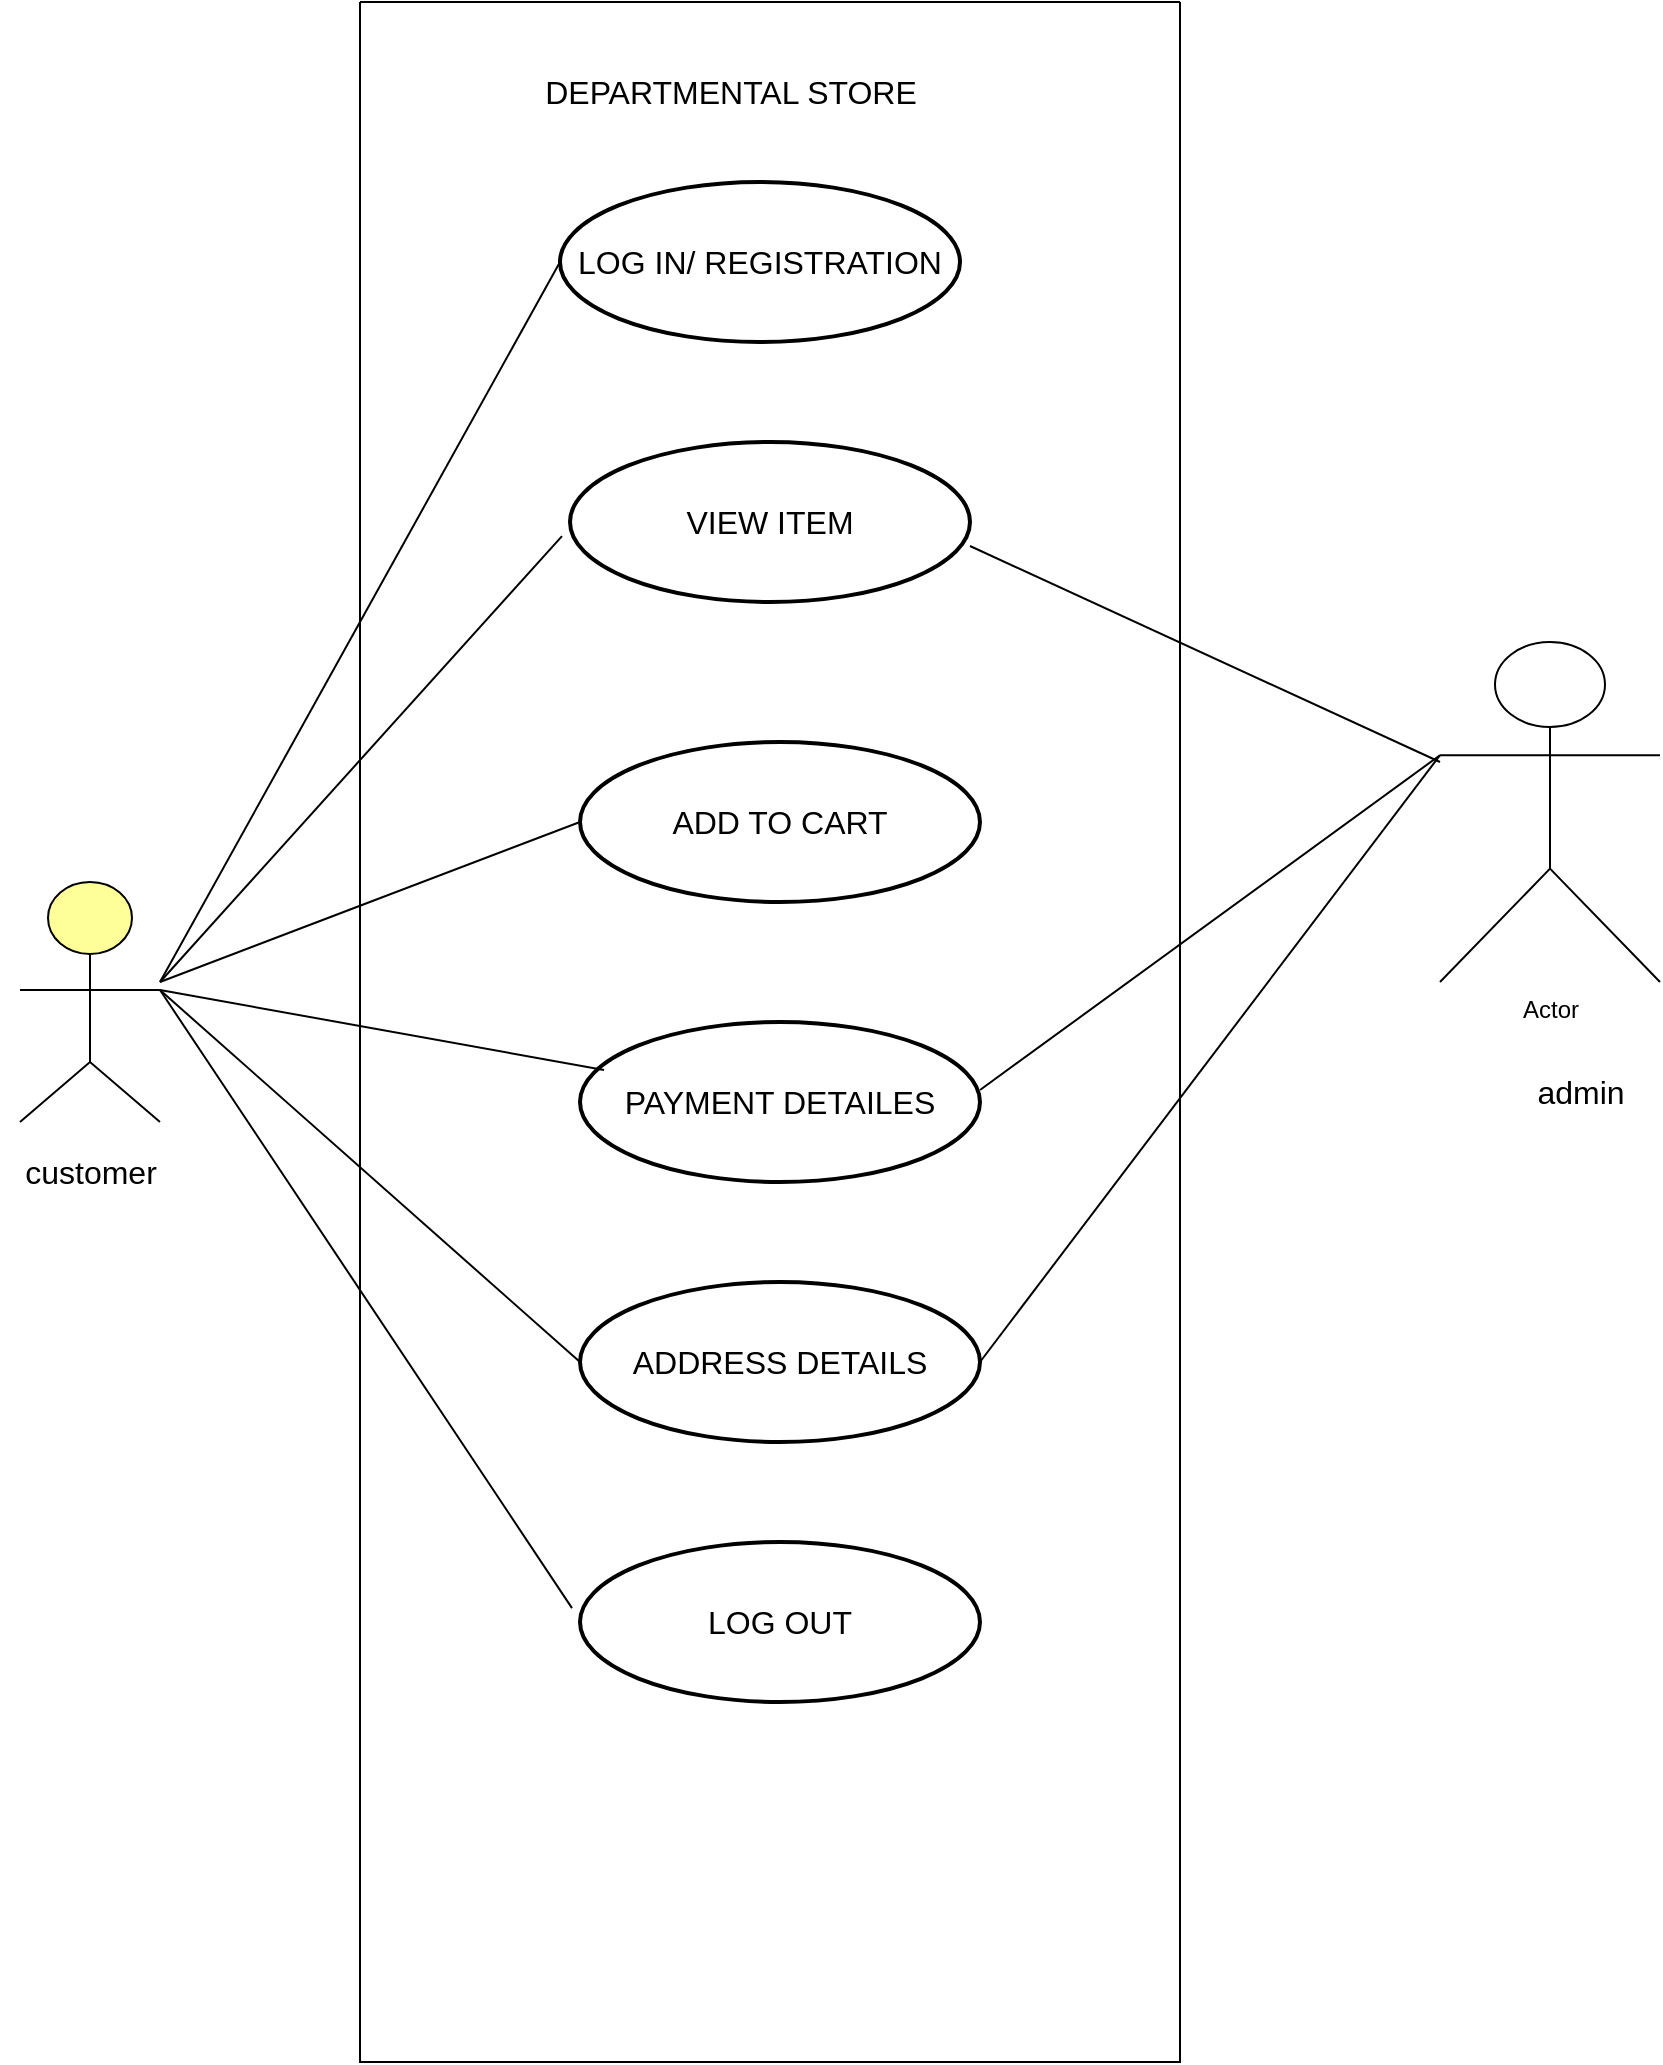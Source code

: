 <mxfile version="22.1.5" type="github">
  <diagram name="Page-1" id="09XoDZqaEX02YKwBaaLF">
    <mxGraphModel dx="838" dy="610" grid="1" gridSize="10" guides="1" tooltips="1" connect="1" arrows="1" fold="1" page="1" pageScale="1" pageWidth="827" pageHeight="1169" math="0" shadow="0">
      <root>
        <mxCell id="0" />
        <mxCell id="1" parent="0" />
        <mxCell id="c1m7v9mJdxglak5ZIKt5-1" value="" style="swimlane;startSize=0;fontStyle=0" parent="1" vertex="1">
          <mxGeometry x="210" y="110" width="410" height="1030" as="geometry" />
        </mxCell>
        <mxCell id="c1m7v9mJdxglak5ZIKt5-4" value="&lt;font size=&quot;3&quot;&gt;LOG IN/ REGISTRATION&lt;/font&gt;" style="strokeWidth=2;html=1;shape=mxgraph.flowchart.start_1;whiteSpace=wrap;" parent="c1m7v9mJdxglak5ZIKt5-1" vertex="1">
          <mxGeometry x="100" y="90" width="200" height="80" as="geometry" />
        </mxCell>
        <mxCell id="c1m7v9mJdxglak5ZIKt5-5" value="&lt;font size=&quot;3&quot;&gt;VIEW ITEM&lt;/font&gt;" style="strokeWidth=2;html=1;shape=mxgraph.flowchart.start_1;whiteSpace=wrap;" parent="c1m7v9mJdxglak5ZIKt5-1" vertex="1">
          <mxGeometry x="105" y="220" width="200" height="80" as="geometry" />
        </mxCell>
        <mxCell id="c1m7v9mJdxglak5ZIKt5-6" value="&lt;font size=&quot;3&quot;&gt;ADD TO CART&lt;/font&gt;" style="strokeWidth=2;html=1;shape=mxgraph.flowchart.start_1;whiteSpace=wrap;" parent="c1m7v9mJdxglak5ZIKt5-1" vertex="1">
          <mxGeometry x="110" y="370" width="200" height="80" as="geometry" />
        </mxCell>
        <mxCell id="c1m7v9mJdxglak5ZIKt5-7" value="&lt;font size=&quot;3&quot;&gt;PAYMENT DETAILES&lt;/font&gt;" style="strokeWidth=2;html=1;shape=mxgraph.flowchart.start_1;whiteSpace=wrap;" parent="c1m7v9mJdxglak5ZIKt5-1" vertex="1">
          <mxGeometry x="110" y="510" width="200" height="80" as="geometry" />
        </mxCell>
        <mxCell id="c1m7v9mJdxglak5ZIKt5-8" value="&lt;font size=&quot;3&quot;&gt;ADDRESS DETAILS&lt;/font&gt;" style="strokeWidth=2;html=1;shape=mxgraph.flowchart.start_1;whiteSpace=wrap;" parent="c1m7v9mJdxglak5ZIKt5-1" vertex="1">
          <mxGeometry x="110" y="640" width="200" height="80" as="geometry" />
        </mxCell>
        <mxCell id="c1m7v9mJdxglak5ZIKt5-9" value="&lt;font size=&quot;3&quot;&gt;LOG OUT&lt;/font&gt;" style="strokeWidth=2;html=1;shape=mxgraph.flowchart.start_1;whiteSpace=wrap;" parent="c1m7v9mJdxglak5ZIKt5-1" vertex="1">
          <mxGeometry x="110" y="770" width="200" height="80" as="geometry" />
        </mxCell>
        <mxCell id="c1m7v9mJdxglak5ZIKt5-10" value="&lt;font size=&quot;3&quot;&gt;DEPARTMENTAL STORE&lt;/font&gt;" style="text;html=1;align=center;verticalAlign=middle;resizable=0;points=[];autosize=1;strokeColor=none;fillColor=none;" parent="c1m7v9mJdxglak5ZIKt5-1" vertex="1">
          <mxGeometry x="80" y="30" width="210" height="30" as="geometry" />
        </mxCell>
        <mxCell id="c1m7v9mJdxglak5ZIKt5-20" value="" style="html=1;outlineConnect=0;whiteSpace=wrap;fillColor=#ffff99;verticalLabelPosition=bottom;verticalAlign=top;align=center;shape=mxgraph.archimate3.actor;" parent="1" vertex="1">
          <mxGeometry x="40" y="550" width="70" height="120" as="geometry" />
        </mxCell>
        <mxCell id="c1m7v9mJdxglak5ZIKt5-21" value="&lt;font size=&quot;3&quot;&gt;customer&lt;/font&gt;" style="text;html=1;align=center;verticalAlign=middle;resizable=0;points=[];autosize=1;strokeColor=none;fillColor=none;" parent="1" vertex="1">
          <mxGeometry x="30" y="680" width="90" height="30" as="geometry" />
        </mxCell>
        <mxCell id="c1m7v9mJdxglak5ZIKt5-27" value="" style="endArrow=none;html=1;rounded=0;exitX=1;exitY=0.45;exitDx=0;exitDy=0;exitPerimeter=0;entryX=0;entryY=0.5;entryDx=0;entryDy=0;entryPerimeter=0;" parent="1" source="c1m7v9mJdxglak5ZIKt5-20" target="c1m7v9mJdxglak5ZIKt5-8" edge="1">
          <mxGeometry width="50" height="50" relative="1" as="geometry">
            <mxPoint x="380" y="830" as="sourcePoint" />
            <mxPoint x="430" y="780" as="targetPoint" />
          </mxGeometry>
        </mxCell>
        <mxCell id="c1m7v9mJdxglak5ZIKt5-28" value="" style="endArrow=none;html=1;rounded=0;entryX=1;entryY=0.45;entryDx=0;entryDy=0;entryPerimeter=0;exitX=-0.02;exitY=0.413;exitDx=0;exitDy=0;exitPerimeter=0;" parent="1" source="c1m7v9mJdxglak5ZIKt5-9" target="c1m7v9mJdxglak5ZIKt5-20" edge="1">
          <mxGeometry width="50" height="50" relative="1" as="geometry">
            <mxPoint x="380" y="830" as="sourcePoint" />
            <mxPoint x="430" y="780" as="targetPoint" />
          </mxGeometry>
        </mxCell>
        <mxCell id="c1m7v9mJdxglak5ZIKt5-29" value="" style="endArrow=none;html=1;rounded=0;exitX=1;exitY=0.45;exitDx=0;exitDy=0;exitPerimeter=0;entryX=0.06;entryY=0.3;entryDx=0;entryDy=0;entryPerimeter=0;" parent="1" source="c1m7v9mJdxglak5ZIKt5-20" target="c1m7v9mJdxglak5ZIKt5-7" edge="1">
          <mxGeometry width="50" height="50" relative="1" as="geometry">
            <mxPoint x="380" y="830" as="sourcePoint" />
            <mxPoint x="430" y="780" as="targetPoint" />
          </mxGeometry>
        </mxCell>
        <mxCell id="c1m7v9mJdxglak5ZIKt5-30" value="" style="endArrow=none;html=1;rounded=0;entryX=0;entryY=0.5;entryDx=0;entryDy=0;entryPerimeter=0;" parent="1" target="c1m7v9mJdxglak5ZIKt5-6" edge="1">
          <mxGeometry width="50" height="50" relative="1" as="geometry">
            <mxPoint x="110" y="600" as="sourcePoint" />
            <mxPoint x="430" y="400" as="targetPoint" />
          </mxGeometry>
        </mxCell>
        <mxCell id="c1m7v9mJdxglak5ZIKt5-31" value="" style="endArrow=none;html=1;rounded=0;entryX=-0.02;entryY=0.588;entryDx=0;entryDy=0;entryPerimeter=0;" parent="1" target="c1m7v9mJdxglak5ZIKt5-5" edge="1">
          <mxGeometry width="50" height="50" relative="1" as="geometry">
            <mxPoint x="110" y="600" as="sourcePoint" />
            <mxPoint x="430" y="400" as="targetPoint" />
          </mxGeometry>
        </mxCell>
        <mxCell id="c1m7v9mJdxglak5ZIKt5-32" value="" style="endArrow=none;html=1;rounded=0;entryX=0;entryY=0.5;entryDx=0;entryDy=0;entryPerimeter=0;" parent="1" target="c1m7v9mJdxglak5ZIKt5-4" edge="1">
          <mxGeometry width="50" height="50" relative="1" as="geometry">
            <mxPoint x="110" y="600" as="sourcePoint" />
            <mxPoint x="430" y="400" as="targetPoint" />
          </mxGeometry>
        </mxCell>
        <mxCell id="c1m7v9mJdxglak5ZIKt5-33" value="Actor" style="shape=umlActor;verticalLabelPosition=bottom;verticalAlign=top;html=1;outlineConnect=0;" parent="1" vertex="1">
          <mxGeometry x="750" y="430" width="110" height="170" as="geometry" />
        </mxCell>
        <mxCell id="c1m7v9mJdxglak5ZIKt5-36" value="" style="endArrow=none;html=1;rounded=0;exitX=1;exitY=0.425;exitDx=0;exitDy=0;exitPerimeter=0;entryX=0;entryY=0.333;entryDx=0;entryDy=0;entryPerimeter=0;" parent="1" source="c1m7v9mJdxglak5ZIKt5-7" target="c1m7v9mJdxglak5ZIKt5-33" edge="1">
          <mxGeometry width="50" height="50" relative="1" as="geometry">
            <mxPoint x="510" y="560" as="sourcePoint" />
            <mxPoint x="560" y="510" as="targetPoint" />
          </mxGeometry>
        </mxCell>
        <mxCell id="c1m7v9mJdxglak5ZIKt5-37" value="" style="endArrow=none;html=1;rounded=0;entryX=1;entryY=0.5;entryDx=0;entryDy=0;entryPerimeter=0;exitX=0;exitY=0.333;exitDx=0;exitDy=0;exitPerimeter=0;" parent="1" source="c1m7v9mJdxglak5ZIKt5-33" target="c1m7v9mJdxglak5ZIKt5-8" edge="1">
          <mxGeometry width="50" height="50" relative="1" as="geometry">
            <mxPoint x="510" y="680" as="sourcePoint" />
            <mxPoint x="560" y="630" as="targetPoint" />
          </mxGeometry>
        </mxCell>
        <mxCell id="c1m7v9mJdxglak5ZIKt5-38" value="" style="endArrow=none;html=1;rounded=0;exitX=1;exitY=0.65;exitDx=0;exitDy=0;exitPerimeter=0;" parent="1" source="c1m7v9mJdxglak5ZIKt5-5" edge="1">
          <mxGeometry width="50" height="50" relative="1" as="geometry">
            <mxPoint x="510" y="680" as="sourcePoint" />
            <mxPoint x="750" y="490" as="targetPoint" />
          </mxGeometry>
        </mxCell>
        <mxCell id="c1m7v9mJdxglak5ZIKt5-41" value="&lt;font size=&quot;3&quot;&gt;admin&lt;/font&gt;" style="text;html=1;align=center;verticalAlign=middle;resizable=0;points=[];autosize=1;strokeColor=none;fillColor=none;" parent="1" vertex="1">
          <mxGeometry x="785" y="640" width="70" height="30" as="geometry" />
        </mxCell>
      </root>
    </mxGraphModel>
  </diagram>
</mxfile>
